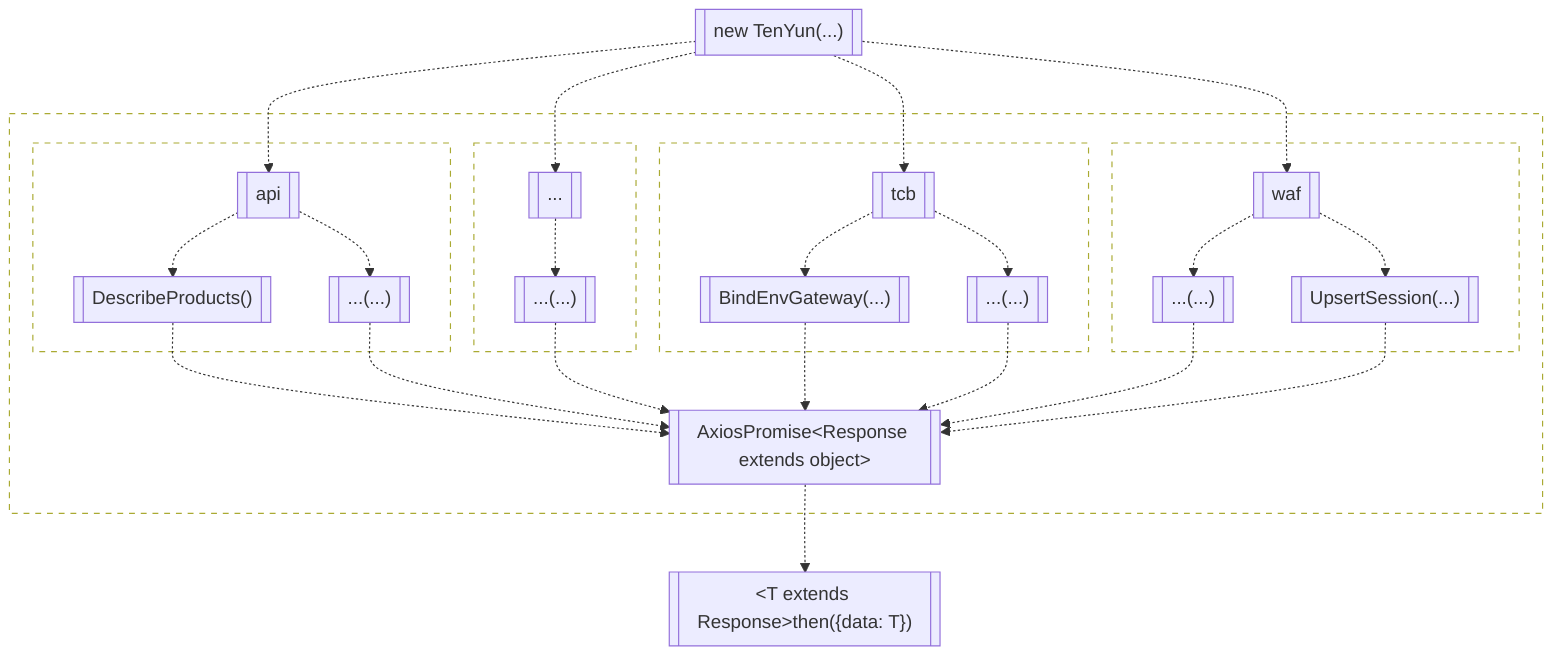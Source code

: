 %%{init:{'flowchart':{'useMaxWidth':true,'htmlLabels':true}}}%%
flowchart TD
  B[["new TenYun(...)"]]-.->S0[[api]]
  B-.->S1[["..."]]
  B-.->S2[[tcb]]
  B-.->S3[[waf]]
  S0-.->S00[["DescribeProducts()"]]
  S0-.->S01[["...(...)"]]
  S1-.->S10[["...(...)"]]
  S2-.->S20[["BindEnvGateway(...)"]]
  S2-.->S21[["...(...)"]]
  S3-.->S30[["...(...)"]]
  S3-.->S31[["UpsertSession(...)"]]
  S00-.->E[["AxiosPromise&lt;Response extends object&gt;"]]
  S01-.->E
  S10-.->E
  S20-.->E
  S21-.->E
  S30-.->E
  S31-.->E
  E-.->T[["&lt;T extends Response&gt;then({data: T})"]]
  subgraph G [ ]
    subgraph api [ ]
      S0
      S00
      S01
    end
    subgraph ... [ ]
      S1
      S10
    end
    subgraph tcb [ ]
      S2
      S20
      S21
    end
    subgraph waf [ ]
      S3
      S30
      S31
    end
    E
  end
  classDef dashed fill:none,stroke-dasharray:5 5
  class G,api,tcb,...,waf dashed

%% npx -p @mermaid-js/mermaid-cli mmdc -i sdk-flowchart.mmd -o sdk-flowchart.svg
%% sed -i '' 's/max-width: 1361.48px; //' sdk-flowchart.svg